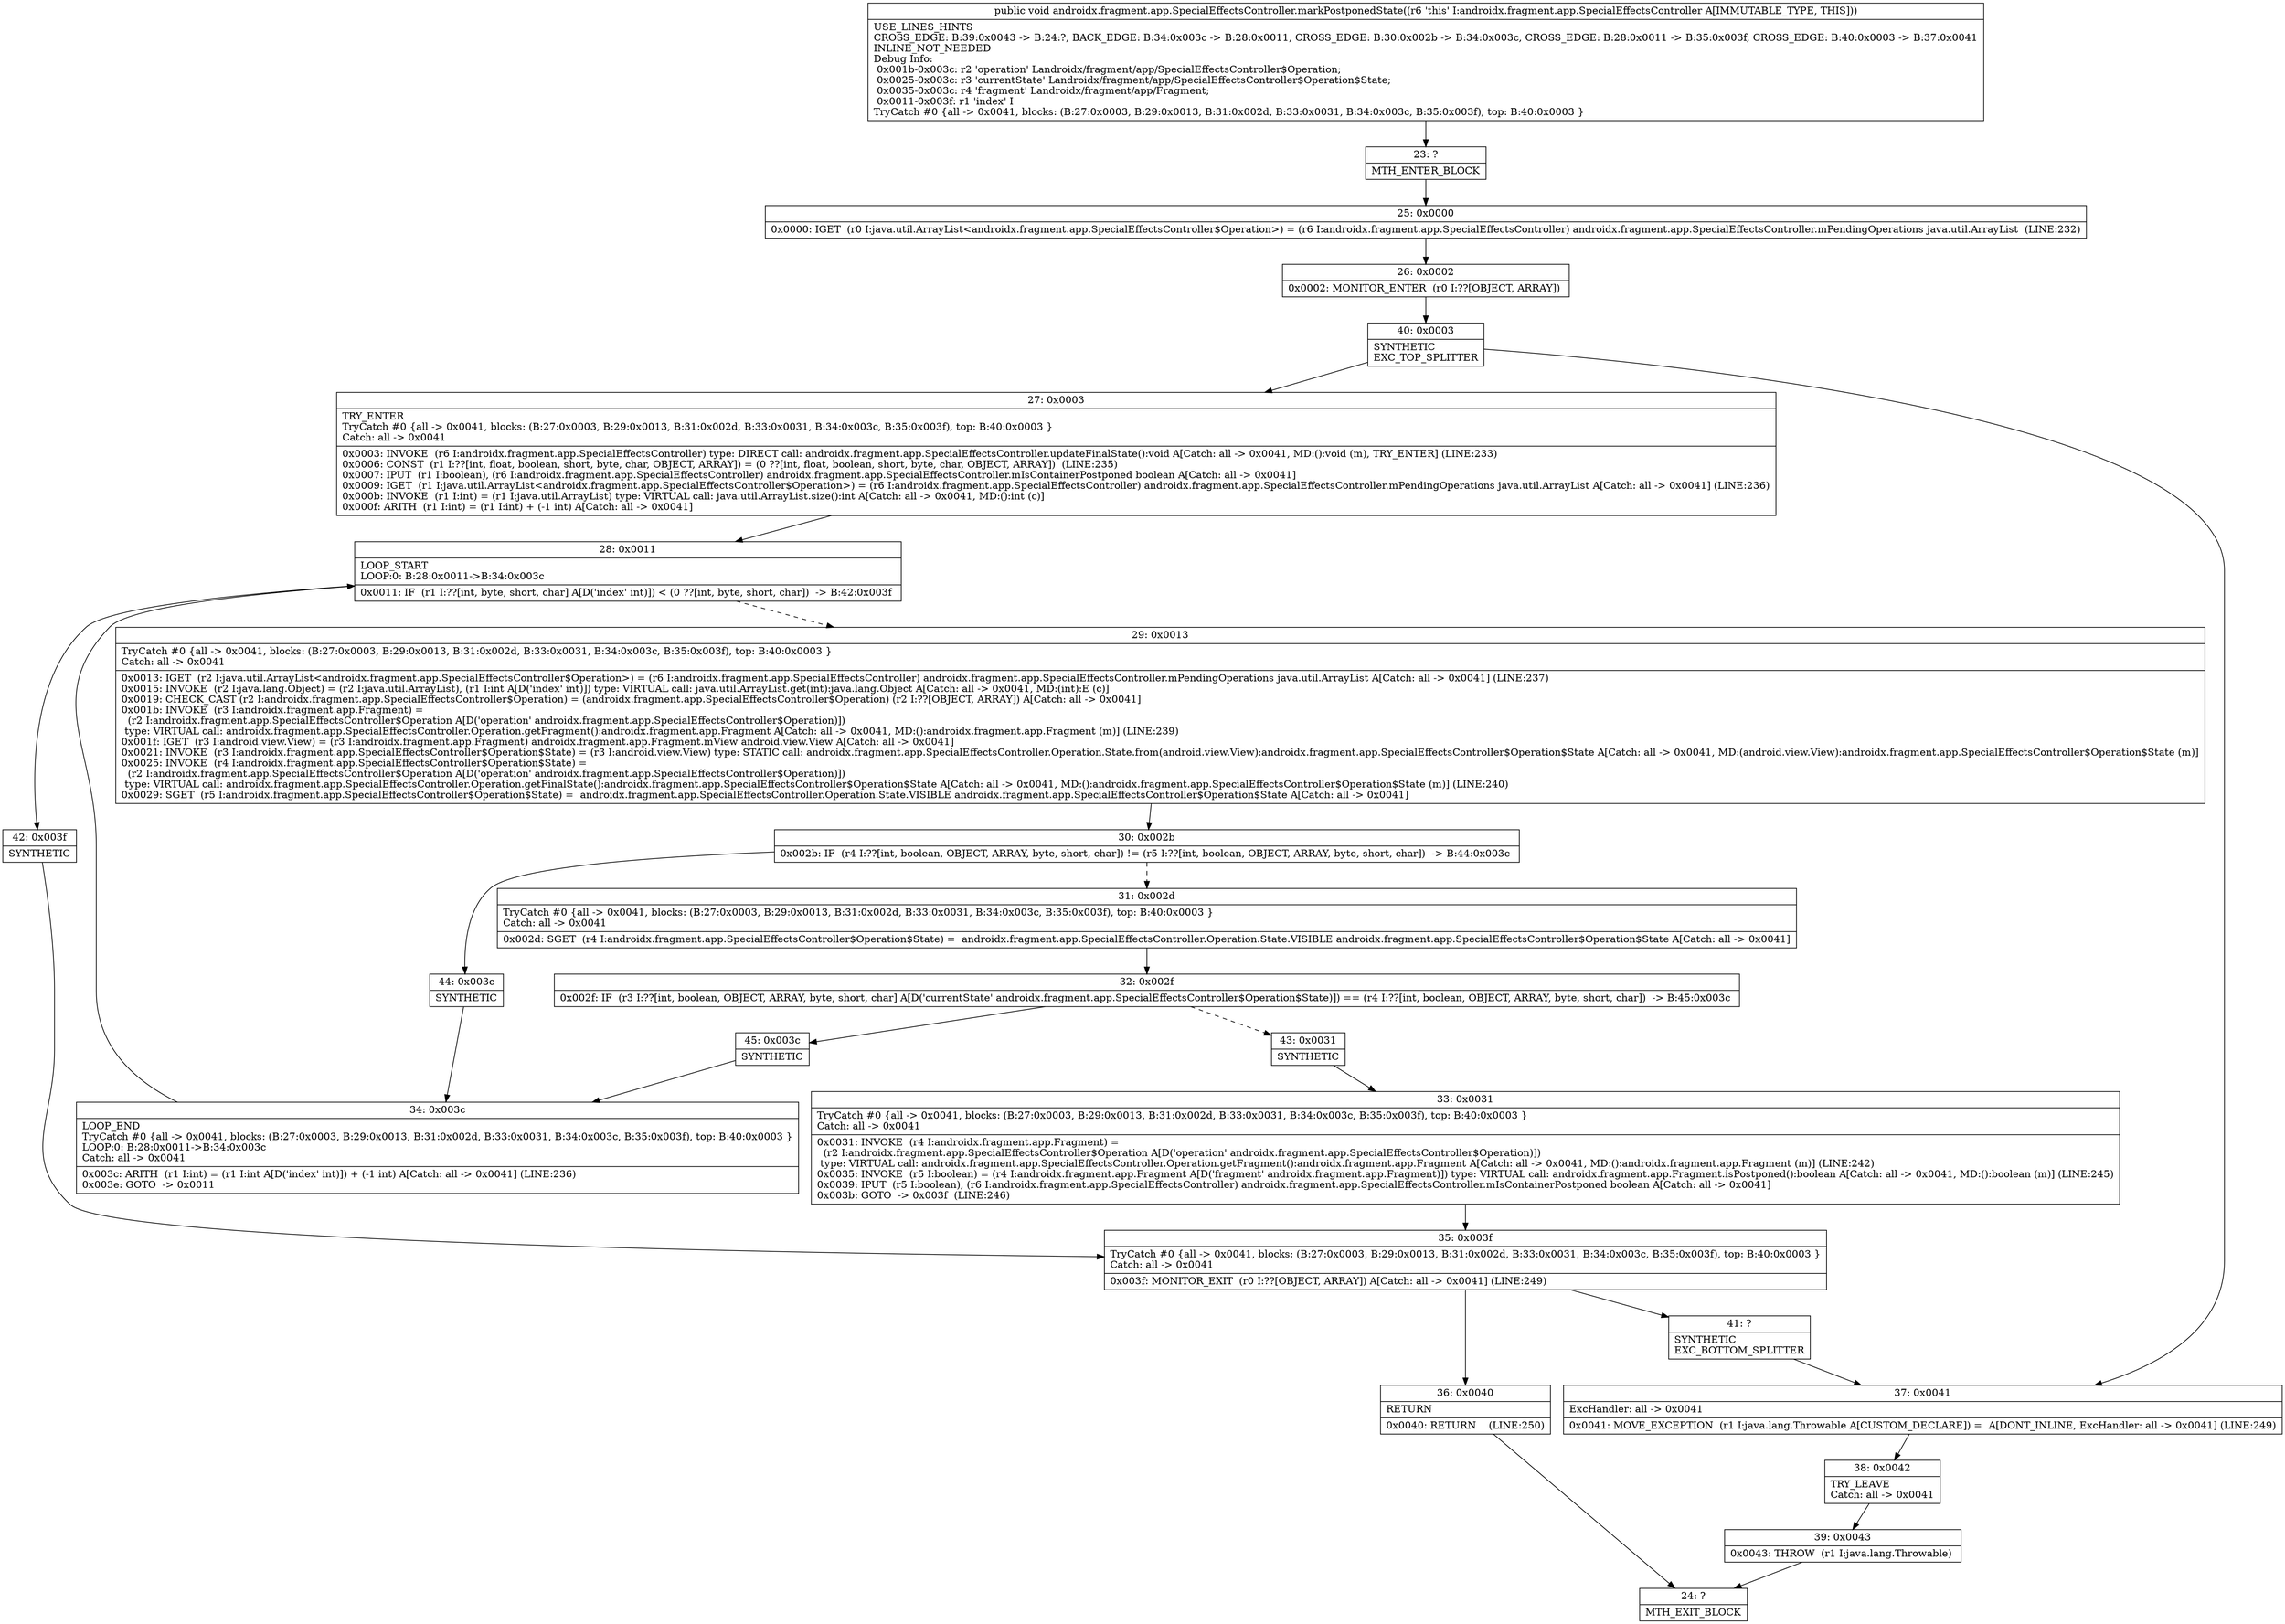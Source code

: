 digraph "CFG forandroidx.fragment.app.SpecialEffectsController.markPostponedState()V" {
Node_23 [shape=record,label="{23\:\ ?|MTH_ENTER_BLOCK\l}"];
Node_25 [shape=record,label="{25\:\ 0x0000|0x0000: IGET  (r0 I:java.util.ArrayList\<androidx.fragment.app.SpecialEffectsController$Operation\>) = (r6 I:androidx.fragment.app.SpecialEffectsController) androidx.fragment.app.SpecialEffectsController.mPendingOperations java.util.ArrayList  (LINE:232)\l}"];
Node_26 [shape=record,label="{26\:\ 0x0002|0x0002: MONITOR_ENTER  (r0 I:??[OBJECT, ARRAY]) \l}"];
Node_40 [shape=record,label="{40\:\ 0x0003|SYNTHETIC\lEXC_TOP_SPLITTER\l}"];
Node_27 [shape=record,label="{27\:\ 0x0003|TRY_ENTER\lTryCatch #0 \{all \-\> 0x0041, blocks: (B:27:0x0003, B:29:0x0013, B:31:0x002d, B:33:0x0031, B:34:0x003c, B:35:0x003f), top: B:40:0x0003 \}\lCatch: all \-\> 0x0041\l|0x0003: INVOKE  (r6 I:androidx.fragment.app.SpecialEffectsController) type: DIRECT call: androidx.fragment.app.SpecialEffectsController.updateFinalState():void A[Catch: all \-\> 0x0041, MD:():void (m), TRY_ENTER] (LINE:233)\l0x0006: CONST  (r1 I:??[int, float, boolean, short, byte, char, OBJECT, ARRAY]) = (0 ??[int, float, boolean, short, byte, char, OBJECT, ARRAY])  (LINE:235)\l0x0007: IPUT  (r1 I:boolean), (r6 I:androidx.fragment.app.SpecialEffectsController) androidx.fragment.app.SpecialEffectsController.mIsContainerPostponed boolean A[Catch: all \-\> 0x0041]\l0x0009: IGET  (r1 I:java.util.ArrayList\<androidx.fragment.app.SpecialEffectsController$Operation\>) = (r6 I:androidx.fragment.app.SpecialEffectsController) androidx.fragment.app.SpecialEffectsController.mPendingOperations java.util.ArrayList A[Catch: all \-\> 0x0041] (LINE:236)\l0x000b: INVOKE  (r1 I:int) = (r1 I:java.util.ArrayList) type: VIRTUAL call: java.util.ArrayList.size():int A[Catch: all \-\> 0x0041, MD:():int (c)]\l0x000f: ARITH  (r1 I:int) = (r1 I:int) + (\-1 int) A[Catch: all \-\> 0x0041]\l}"];
Node_28 [shape=record,label="{28\:\ 0x0011|LOOP_START\lLOOP:0: B:28:0x0011\-\>B:34:0x003c\l|0x0011: IF  (r1 I:??[int, byte, short, char] A[D('index' int)]) \< (0 ??[int, byte, short, char])  \-\> B:42:0x003f \l}"];
Node_29 [shape=record,label="{29\:\ 0x0013|TryCatch #0 \{all \-\> 0x0041, blocks: (B:27:0x0003, B:29:0x0013, B:31:0x002d, B:33:0x0031, B:34:0x003c, B:35:0x003f), top: B:40:0x0003 \}\lCatch: all \-\> 0x0041\l|0x0013: IGET  (r2 I:java.util.ArrayList\<androidx.fragment.app.SpecialEffectsController$Operation\>) = (r6 I:androidx.fragment.app.SpecialEffectsController) androidx.fragment.app.SpecialEffectsController.mPendingOperations java.util.ArrayList A[Catch: all \-\> 0x0041] (LINE:237)\l0x0015: INVOKE  (r2 I:java.lang.Object) = (r2 I:java.util.ArrayList), (r1 I:int A[D('index' int)]) type: VIRTUAL call: java.util.ArrayList.get(int):java.lang.Object A[Catch: all \-\> 0x0041, MD:(int):E (c)]\l0x0019: CHECK_CAST (r2 I:androidx.fragment.app.SpecialEffectsController$Operation) = (androidx.fragment.app.SpecialEffectsController$Operation) (r2 I:??[OBJECT, ARRAY]) A[Catch: all \-\> 0x0041]\l0x001b: INVOKE  (r3 I:androidx.fragment.app.Fragment) = \l  (r2 I:androidx.fragment.app.SpecialEffectsController$Operation A[D('operation' androidx.fragment.app.SpecialEffectsController$Operation)])\l type: VIRTUAL call: androidx.fragment.app.SpecialEffectsController.Operation.getFragment():androidx.fragment.app.Fragment A[Catch: all \-\> 0x0041, MD:():androidx.fragment.app.Fragment (m)] (LINE:239)\l0x001f: IGET  (r3 I:android.view.View) = (r3 I:androidx.fragment.app.Fragment) androidx.fragment.app.Fragment.mView android.view.View A[Catch: all \-\> 0x0041]\l0x0021: INVOKE  (r3 I:androidx.fragment.app.SpecialEffectsController$Operation$State) = (r3 I:android.view.View) type: STATIC call: androidx.fragment.app.SpecialEffectsController.Operation.State.from(android.view.View):androidx.fragment.app.SpecialEffectsController$Operation$State A[Catch: all \-\> 0x0041, MD:(android.view.View):androidx.fragment.app.SpecialEffectsController$Operation$State (m)]\l0x0025: INVOKE  (r4 I:androidx.fragment.app.SpecialEffectsController$Operation$State) = \l  (r2 I:androidx.fragment.app.SpecialEffectsController$Operation A[D('operation' androidx.fragment.app.SpecialEffectsController$Operation)])\l type: VIRTUAL call: androidx.fragment.app.SpecialEffectsController.Operation.getFinalState():androidx.fragment.app.SpecialEffectsController$Operation$State A[Catch: all \-\> 0x0041, MD:():androidx.fragment.app.SpecialEffectsController$Operation$State (m)] (LINE:240)\l0x0029: SGET  (r5 I:androidx.fragment.app.SpecialEffectsController$Operation$State) =  androidx.fragment.app.SpecialEffectsController.Operation.State.VISIBLE androidx.fragment.app.SpecialEffectsController$Operation$State A[Catch: all \-\> 0x0041]\l}"];
Node_30 [shape=record,label="{30\:\ 0x002b|0x002b: IF  (r4 I:??[int, boolean, OBJECT, ARRAY, byte, short, char]) != (r5 I:??[int, boolean, OBJECT, ARRAY, byte, short, char])  \-\> B:44:0x003c \l}"];
Node_31 [shape=record,label="{31\:\ 0x002d|TryCatch #0 \{all \-\> 0x0041, blocks: (B:27:0x0003, B:29:0x0013, B:31:0x002d, B:33:0x0031, B:34:0x003c, B:35:0x003f), top: B:40:0x0003 \}\lCatch: all \-\> 0x0041\l|0x002d: SGET  (r4 I:androidx.fragment.app.SpecialEffectsController$Operation$State) =  androidx.fragment.app.SpecialEffectsController.Operation.State.VISIBLE androidx.fragment.app.SpecialEffectsController$Operation$State A[Catch: all \-\> 0x0041]\l}"];
Node_32 [shape=record,label="{32\:\ 0x002f|0x002f: IF  (r3 I:??[int, boolean, OBJECT, ARRAY, byte, short, char] A[D('currentState' androidx.fragment.app.SpecialEffectsController$Operation$State)]) == (r4 I:??[int, boolean, OBJECT, ARRAY, byte, short, char])  \-\> B:45:0x003c \l}"];
Node_43 [shape=record,label="{43\:\ 0x0031|SYNTHETIC\l}"];
Node_33 [shape=record,label="{33\:\ 0x0031|TryCatch #0 \{all \-\> 0x0041, blocks: (B:27:0x0003, B:29:0x0013, B:31:0x002d, B:33:0x0031, B:34:0x003c, B:35:0x003f), top: B:40:0x0003 \}\lCatch: all \-\> 0x0041\l|0x0031: INVOKE  (r4 I:androidx.fragment.app.Fragment) = \l  (r2 I:androidx.fragment.app.SpecialEffectsController$Operation A[D('operation' androidx.fragment.app.SpecialEffectsController$Operation)])\l type: VIRTUAL call: androidx.fragment.app.SpecialEffectsController.Operation.getFragment():androidx.fragment.app.Fragment A[Catch: all \-\> 0x0041, MD:():androidx.fragment.app.Fragment (m)] (LINE:242)\l0x0035: INVOKE  (r5 I:boolean) = (r4 I:androidx.fragment.app.Fragment A[D('fragment' androidx.fragment.app.Fragment)]) type: VIRTUAL call: androidx.fragment.app.Fragment.isPostponed():boolean A[Catch: all \-\> 0x0041, MD:():boolean (m)] (LINE:245)\l0x0039: IPUT  (r5 I:boolean), (r6 I:androidx.fragment.app.SpecialEffectsController) androidx.fragment.app.SpecialEffectsController.mIsContainerPostponed boolean A[Catch: all \-\> 0x0041]\l0x003b: GOTO  \-\> 0x003f  (LINE:246)\l}"];
Node_35 [shape=record,label="{35\:\ 0x003f|TryCatch #0 \{all \-\> 0x0041, blocks: (B:27:0x0003, B:29:0x0013, B:31:0x002d, B:33:0x0031, B:34:0x003c, B:35:0x003f), top: B:40:0x0003 \}\lCatch: all \-\> 0x0041\l|0x003f: MONITOR_EXIT  (r0 I:??[OBJECT, ARRAY]) A[Catch: all \-\> 0x0041] (LINE:249)\l}"];
Node_36 [shape=record,label="{36\:\ 0x0040|RETURN\l|0x0040: RETURN    (LINE:250)\l}"];
Node_24 [shape=record,label="{24\:\ ?|MTH_EXIT_BLOCK\l}"];
Node_41 [shape=record,label="{41\:\ ?|SYNTHETIC\lEXC_BOTTOM_SPLITTER\l}"];
Node_45 [shape=record,label="{45\:\ 0x003c|SYNTHETIC\l}"];
Node_34 [shape=record,label="{34\:\ 0x003c|LOOP_END\lTryCatch #0 \{all \-\> 0x0041, blocks: (B:27:0x0003, B:29:0x0013, B:31:0x002d, B:33:0x0031, B:34:0x003c, B:35:0x003f), top: B:40:0x0003 \}\lLOOP:0: B:28:0x0011\-\>B:34:0x003c\lCatch: all \-\> 0x0041\l|0x003c: ARITH  (r1 I:int) = (r1 I:int A[D('index' int)]) + (\-1 int) A[Catch: all \-\> 0x0041] (LINE:236)\l0x003e: GOTO  \-\> 0x0011 \l}"];
Node_44 [shape=record,label="{44\:\ 0x003c|SYNTHETIC\l}"];
Node_42 [shape=record,label="{42\:\ 0x003f|SYNTHETIC\l}"];
Node_37 [shape=record,label="{37\:\ 0x0041|ExcHandler: all \-\> 0x0041\l|0x0041: MOVE_EXCEPTION  (r1 I:java.lang.Throwable A[CUSTOM_DECLARE]) =  A[DONT_INLINE, ExcHandler: all \-\> 0x0041] (LINE:249)\l}"];
Node_38 [shape=record,label="{38\:\ 0x0042|TRY_LEAVE\lCatch: all \-\> 0x0041\l}"];
Node_39 [shape=record,label="{39\:\ 0x0043|0x0043: THROW  (r1 I:java.lang.Throwable) \l}"];
MethodNode[shape=record,label="{public void androidx.fragment.app.SpecialEffectsController.markPostponedState((r6 'this' I:androidx.fragment.app.SpecialEffectsController A[IMMUTABLE_TYPE, THIS]))  | USE_LINES_HINTS\lCROSS_EDGE: B:39:0x0043 \-\> B:24:?, BACK_EDGE: B:34:0x003c \-\> B:28:0x0011, CROSS_EDGE: B:30:0x002b \-\> B:34:0x003c, CROSS_EDGE: B:28:0x0011 \-\> B:35:0x003f, CROSS_EDGE: B:40:0x0003 \-\> B:37:0x0041\lINLINE_NOT_NEEDED\lDebug Info:\l  0x001b\-0x003c: r2 'operation' Landroidx\/fragment\/app\/SpecialEffectsController$Operation;\l  0x0025\-0x003c: r3 'currentState' Landroidx\/fragment\/app\/SpecialEffectsController$Operation$State;\l  0x0035\-0x003c: r4 'fragment' Landroidx\/fragment\/app\/Fragment;\l  0x0011\-0x003f: r1 'index' I\lTryCatch #0 \{all \-\> 0x0041, blocks: (B:27:0x0003, B:29:0x0013, B:31:0x002d, B:33:0x0031, B:34:0x003c, B:35:0x003f), top: B:40:0x0003 \}\l}"];
MethodNode -> Node_23;Node_23 -> Node_25;
Node_25 -> Node_26;
Node_26 -> Node_40;
Node_40 -> Node_27;
Node_40 -> Node_37;
Node_27 -> Node_28;
Node_28 -> Node_29[style=dashed];
Node_28 -> Node_42;
Node_29 -> Node_30;
Node_30 -> Node_31[style=dashed];
Node_30 -> Node_44;
Node_31 -> Node_32;
Node_32 -> Node_43[style=dashed];
Node_32 -> Node_45;
Node_43 -> Node_33;
Node_33 -> Node_35;
Node_35 -> Node_36;
Node_35 -> Node_41;
Node_36 -> Node_24;
Node_41 -> Node_37;
Node_45 -> Node_34;
Node_34 -> Node_28;
Node_44 -> Node_34;
Node_42 -> Node_35;
Node_37 -> Node_38;
Node_38 -> Node_39;
Node_39 -> Node_24;
}

